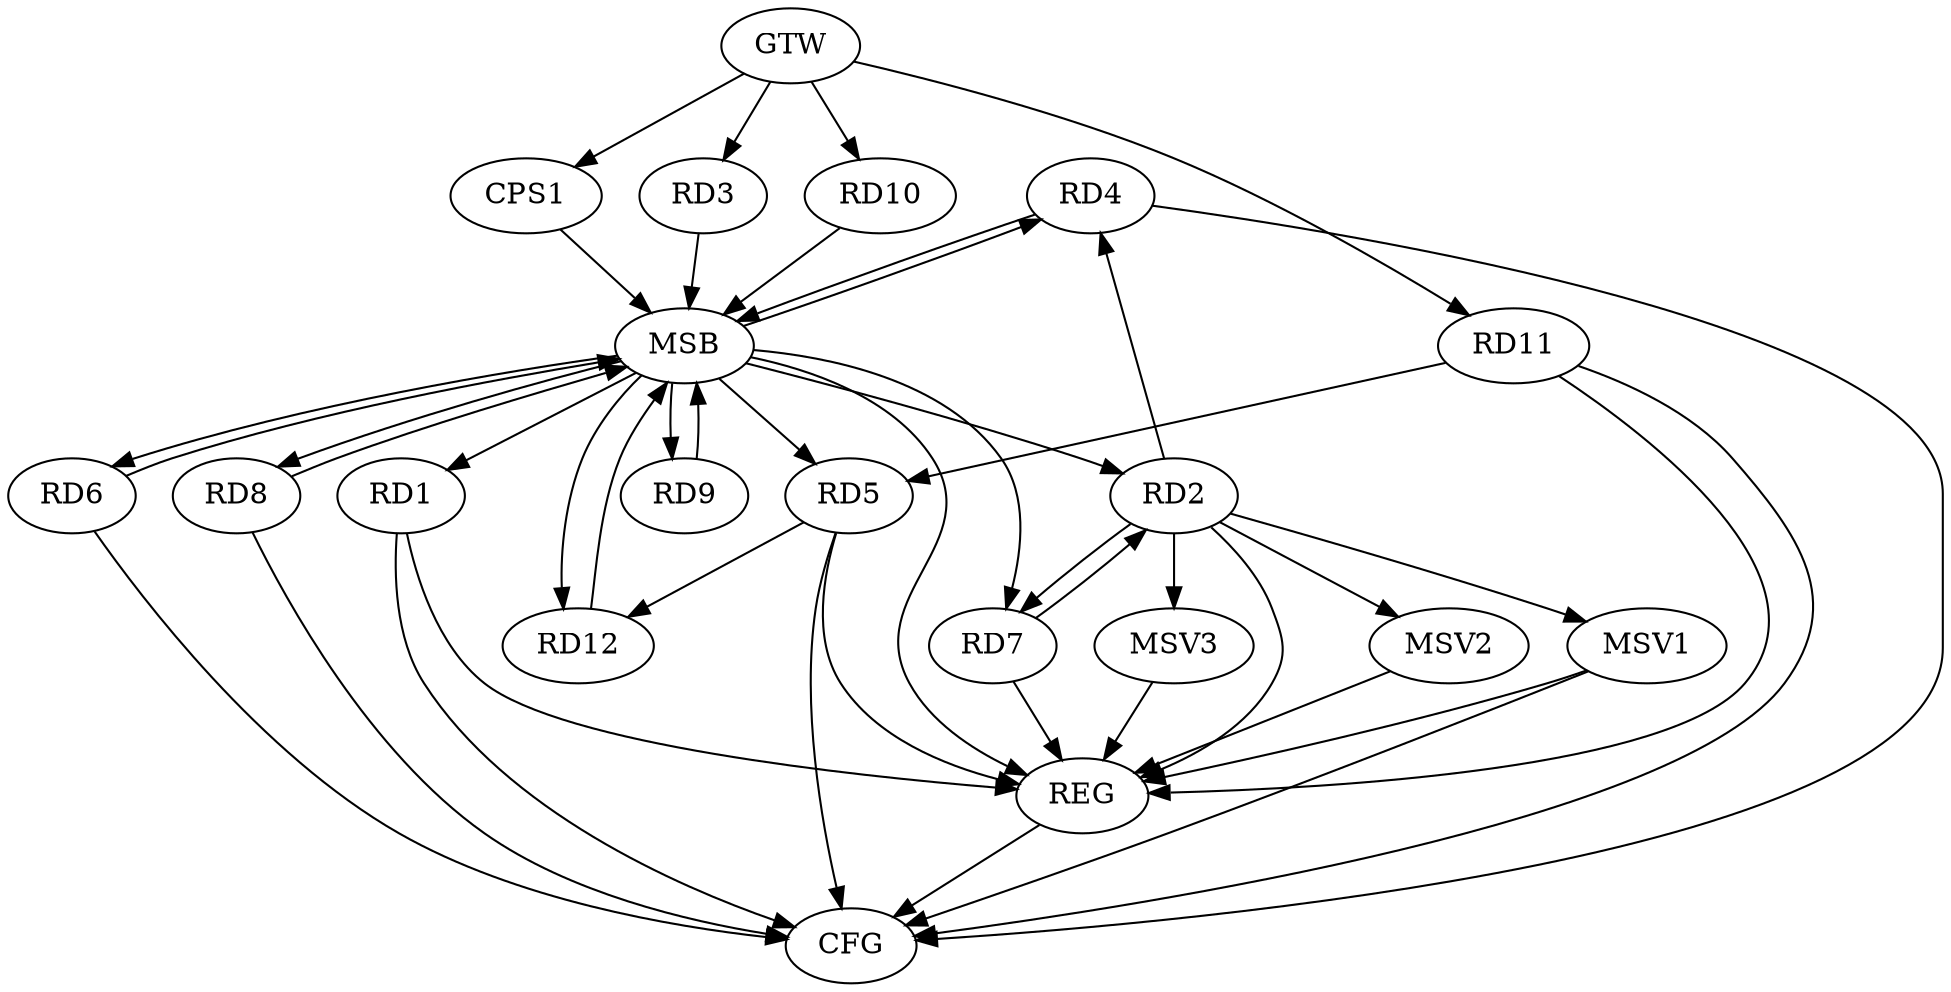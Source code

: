 strict digraph G {
  RD1 [ label="RD1" ];
  RD2 [ label="RD2" ];
  RD3 [ label="RD3" ];
  RD4 [ label="RD4" ];
  RD5 [ label="RD5" ];
  RD6 [ label="RD6" ];
  RD7 [ label="RD7" ];
  RD8 [ label="RD8" ];
  RD9 [ label="RD9" ];
  RD10 [ label="RD10" ];
  RD11 [ label="RD11" ];
  RD12 [ label="RD12" ];
  CPS1 [ label="CPS1" ];
  GTW [ label="GTW" ];
  REG [ label="REG" ];
  MSB [ label="MSB" ];
  CFG [ label="CFG" ];
  MSV1 [ label="MSV1" ];
  MSV2 [ label="MSV2" ];
  MSV3 [ label="MSV3" ];
  RD2 -> RD4;
  RD2 -> RD7;
  RD7 -> RD2;
  RD11 -> RD5;
  RD5 -> RD12;
  GTW -> RD3;
  GTW -> RD10;
  GTW -> RD11;
  GTW -> CPS1;
  RD1 -> REG;
  RD2 -> REG;
  RD5 -> REG;
  RD7 -> REG;
  RD11 -> REG;
  RD3 -> MSB;
  MSB -> RD2;
  MSB -> RD6;
  MSB -> RD9;
  MSB -> REG;
  RD4 -> MSB;
  RD6 -> MSB;
  MSB -> RD5;
  MSB -> RD12;
  RD8 -> MSB;
  RD9 -> MSB;
  RD10 -> MSB;
  MSB -> RD7;
  RD12 -> MSB;
  MSB -> RD1;
  CPS1 -> MSB;
  MSB -> RD4;
  MSB -> RD8;
  RD8 -> CFG;
  RD5 -> CFG;
  RD4 -> CFG;
  RD11 -> CFG;
  RD6 -> CFG;
  RD1 -> CFG;
  REG -> CFG;
  RD2 -> MSV1;
  MSV1 -> REG;
  MSV1 -> CFG;
  RD2 -> MSV2;
  MSV2 -> REG;
  RD2 -> MSV3;
  MSV3 -> REG;
}
